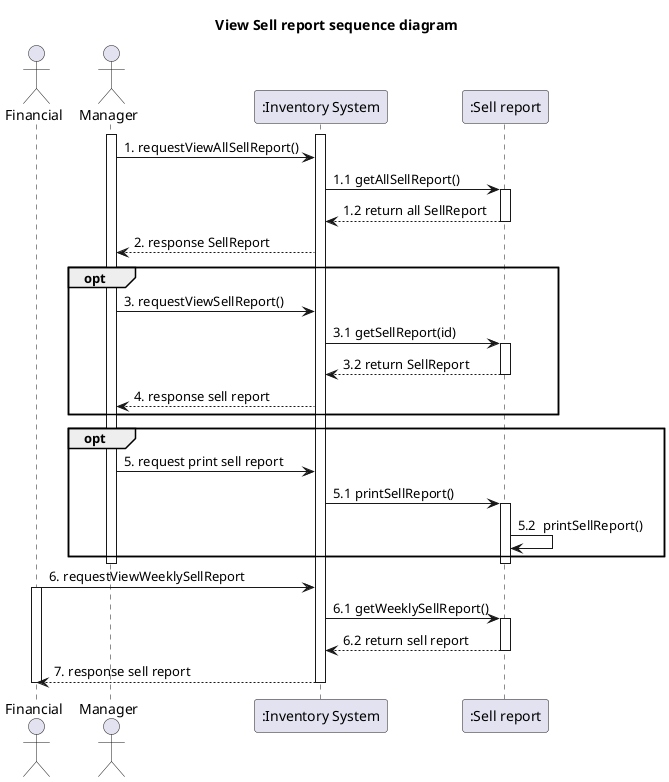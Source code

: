 @startuml
'example
title View Sell report sequence diagram

actor "Financial" as actorFinancial
actor "Manager" as actorManager
participant ":Inventory System" as InventorySystem
participant ":Sell report" as usecaseSellReport

activate actorManager

activate InventorySystem
actorManager -> InventorySystem: 1. requestViewAllSellReport()

'-------------- START view product ---------------
InventorySystem -> usecaseSellReport: 1.1 getAllSellReport()
activate usecaseSellReport

usecaseSellReport --> InventorySystem: 1.2 return all SellReport
deactivate usecaseSellReport

InventorySystem --> actorManager : 2. response SellReport



opt
actorManager -> InventorySystem: 3. requestViewSellReport()


InventorySystem -> usecaseSellReport: 3.1 getSellReport(id)
activate usecaseSellReport

usecaseSellReport --> InventorySystem: 3.2 return SellReport
deactivate usecaseSellReport


'-------------- END view product ---------------

InventorySystem --> actorManager : 4. response sell report

end


opt
actorManager -> InventorySystem : 5. request print sell report



InventorySystem -> usecaseSellReport : 5.1 printSellReport()
activate usecaseSellReport

usecaseSellReport -> usecaseSellReport : 5.2  printSellReport()


end
deactivate usecaseSellReport

deactivate actorManager



actorFinancial -> InventorySystem: 6. requestViewWeeklySellReport
activate actorFinancial

InventorySystem -> usecaseSellReport: 6.1 getWeeklySellReport()
activate usecaseSellReport

usecaseSellReport --> InventorySystem: 6.2 return sell report
deactivate usecaseSellReport

InventorySystem --> actorFinancial : 7. response sell report
deactivate actorManager

deactivate InventorySystem
deactivate actorFinancial


@enduml
